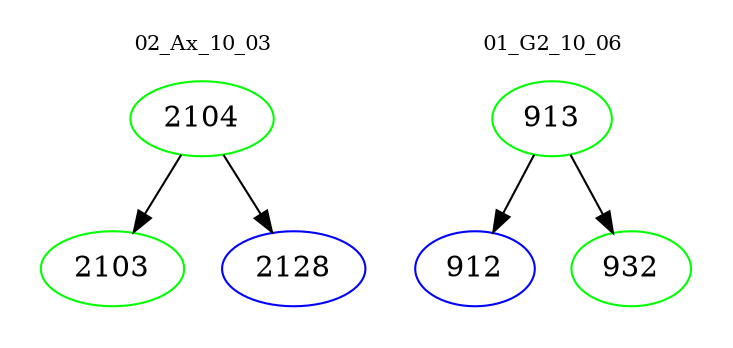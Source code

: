 digraph{
subgraph cluster_0 {
color = white
label = "02_Ax_10_03";
fontsize=10;
T0_2104 [label="2104", color="green"]
T0_2104 -> T0_2103 [color="black"]
T0_2103 [label="2103", color="green"]
T0_2104 -> T0_2128 [color="black"]
T0_2128 [label="2128", color="blue"]
}
subgraph cluster_1 {
color = white
label = "01_G2_10_06";
fontsize=10;
T1_913 [label="913", color="green"]
T1_913 -> T1_912 [color="black"]
T1_912 [label="912", color="blue"]
T1_913 -> T1_932 [color="black"]
T1_932 [label="932", color="green"]
}
}
